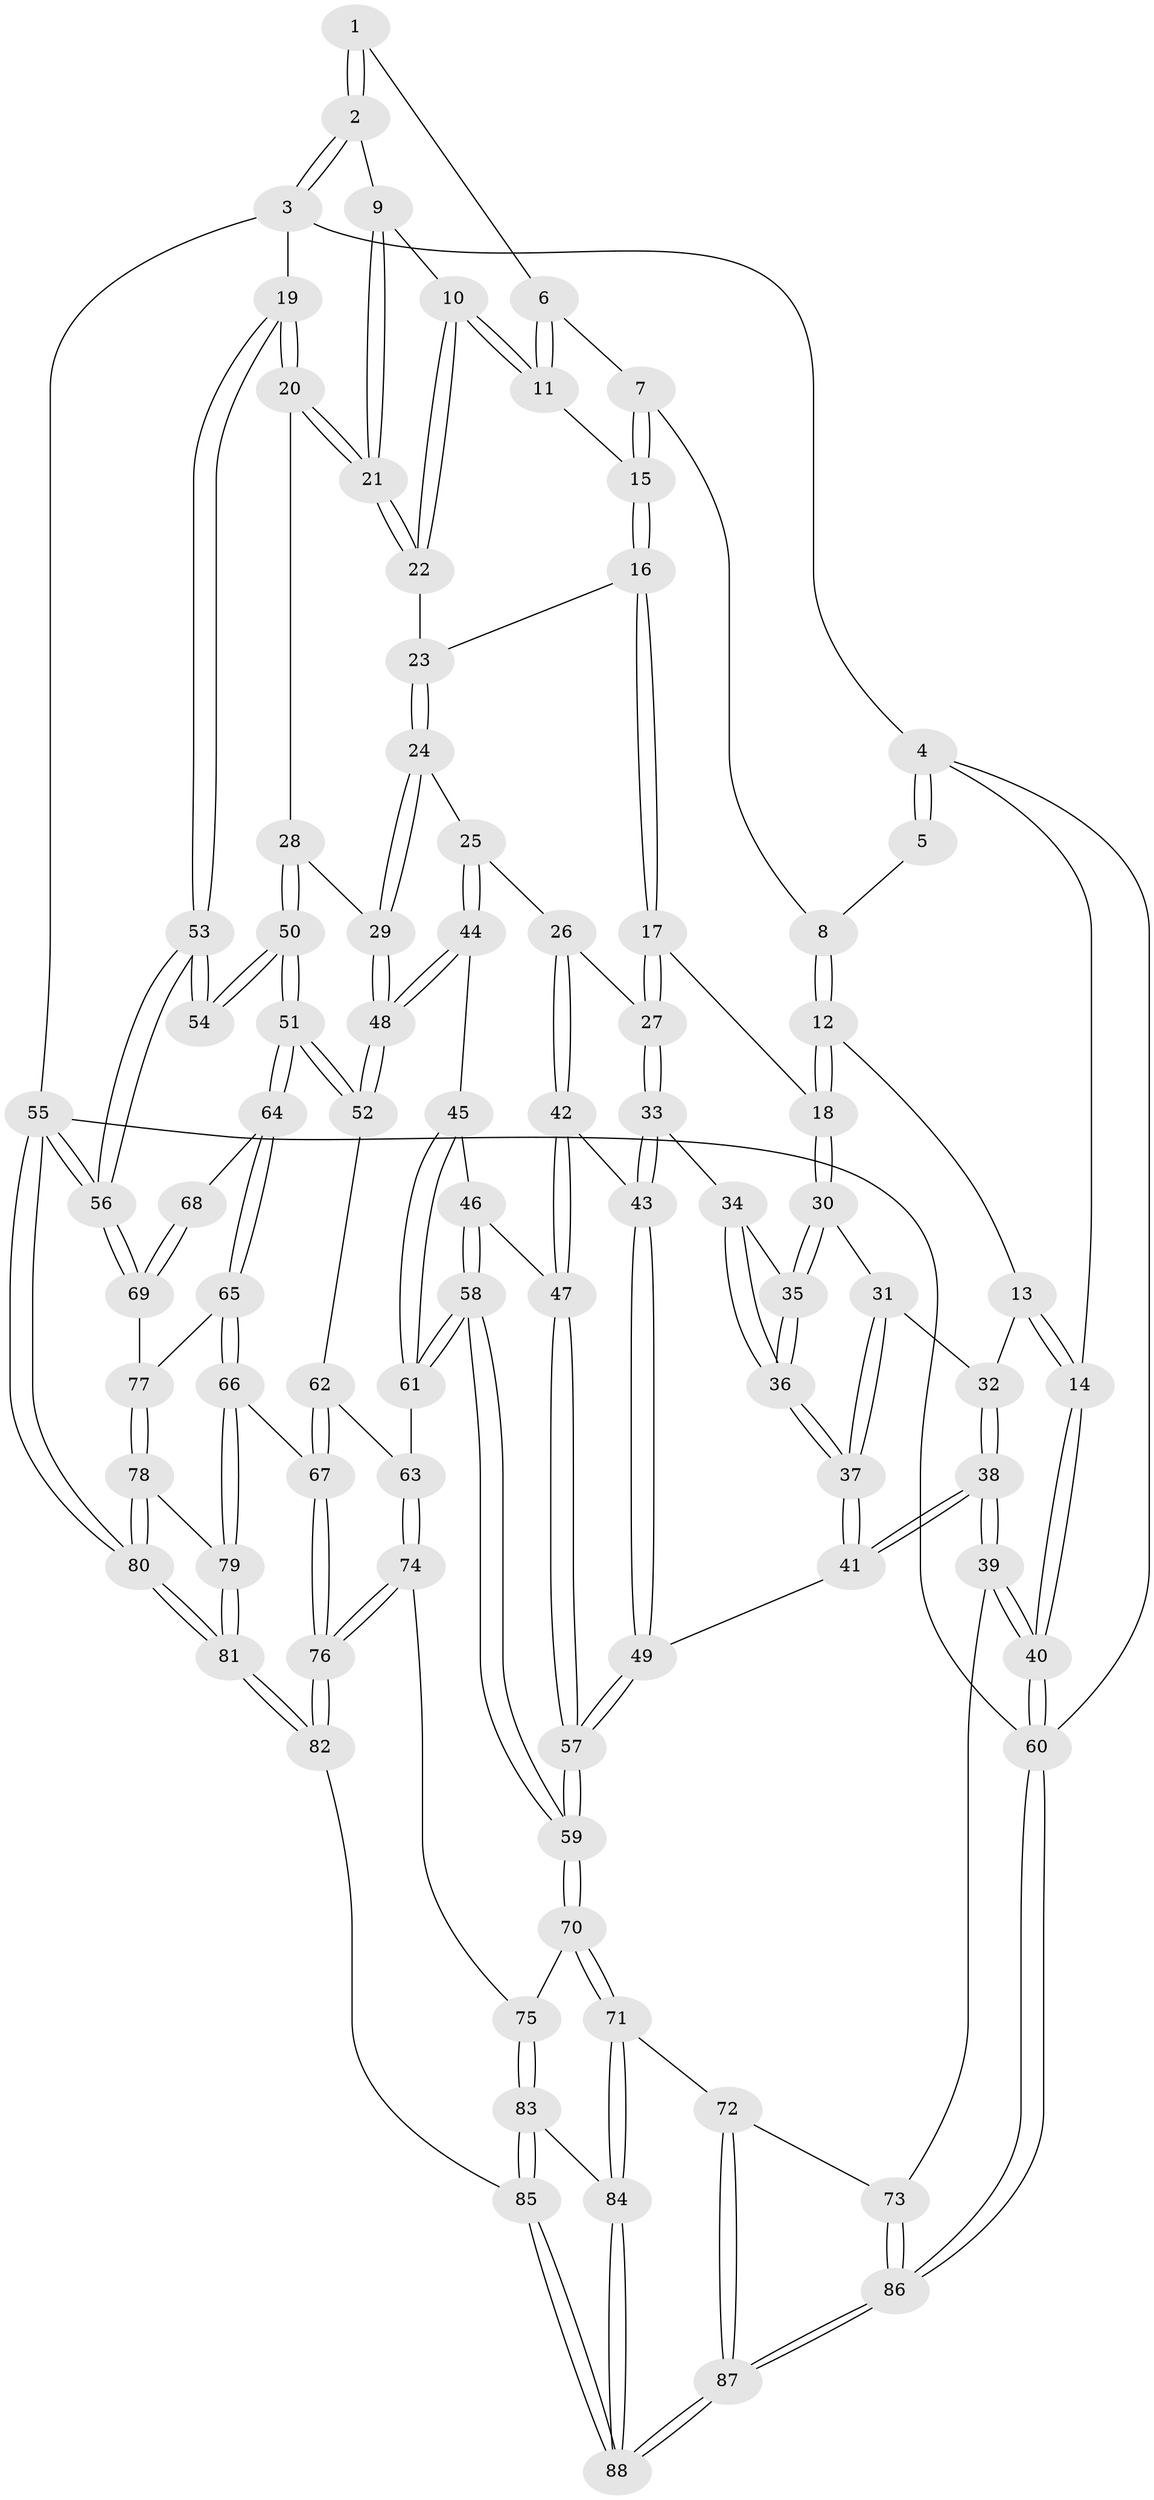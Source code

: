 // Generated by graph-tools (version 1.1) at 2025/11/02/27/25 16:11:52]
// undirected, 88 vertices, 217 edges
graph export_dot {
graph [start="1"]
  node [color=gray90,style=filled];
  1 [pos="+0.7119208161611452+0"];
  2 [pos="+0.9600122809871096+0"];
  3 [pos="+1+0"];
  4 [pos="+0+0"];
  5 [pos="+0.33553968012267216+0"];
  6 [pos="+0.5567523293149036+0.048004845406333665"];
  7 [pos="+0.3514988522636682+0.022245714789394303"];
  8 [pos="+0.33889225470278+0.0023862892829991725"];
  9 [pos="+0.6750571862813016+0.15189772679491328"];
  10 [pos="+0.5526469928757867+0.14682513726712257"];
  11 [pos="+0.5499574709714571+0.14258200716224748"];
  12 [pos="+0.08417724373060936+0.16374803353317055"];
  13 [pos="+0+0.09876982164515632"];
  14 [pos="+0+0"];
  15 [pos="+0.3817740424087027+0.13245124581434997"];
  16 [pos="+0.3580572073398174+0.1937670170081577"];
  17 [pos="+0.2571968923052805+0.2962826908773984"];
  18 [pos="+0.24175542683708737+0.2945267955048631"];
  19 [pos="+1+0.04874372954365627"];
  20 [pos="+0.7603034077093469+0.29996641690173126"];
  21 [pos="+0.7403637759650256+0.27569933261308155"];
  22 [pos="+0.5477320835848335+0.2098968213864939"];
  23 [pos="+0.522071521005531+0.27612831868018967"];
  24 [pos="+0.5285420376186564+0.3682684973656374"];
  25 [pos="+0.457622728223361+0.3997365414833568"];
  26 [pos="+0.45658566939073797+0.39968631347867595"];
  27 [pos="+0.3340756239399022+0.37121733731219325"];
  28 [pos="+0.7028450118248405+0.4040398030321834"];
  29 [pos="+0.6519158385002954+0.4123030184163524"];
  30 [pos="+0.18952829614975092+0.3714349218491411"];
  31 [pos="+0.14622539069287582+0.4023237061497337"];
  32 [pos="+0.08380418321383595+0.43769005605044387"];
  33 [pos="+0.31064032658752255+0.46259523235970695"];
  34 [pos="+0.2668251660863516+0.48321754873977285"];
  35 [pos="+0.20090602316664694+0.45683245651672655"];
  36 [pos="+0.19716898582725229+0.5358742317282933"];
  37 [pos="+0.17680801105308117+0.5824599095817827"];
  38 [pos="+0+0.6633745531898724"];
  39 [pos="+0+0.6768140007013783"];
  40 [pos="+0+0.6738057912284696"];
  41 [pos="+0.1574134178627008+0.6371801346860466"];
  42 [pos="+0.3658222967637969+0.5572623040109715"];
  43 [pos="+0.3219215621274851+0.5318829483012153"];
  44 [pos="+0.4804873819042203+0.596418252988746"];
  45 [pos="+0.4549063974267435+0.5998799279837455"];
  46 [pos="+0.407123398046329+0.5940624818727149"];
  47 [pos="+0.37702413348534425+0.5723115999749603"];
  48 [pos="+0.5565193070751921+0.6367304919588144"];
  49 [pos="+0.17249468471754414+0.6410192507164119"];
  50 [pos="+0.7251372992320949+0.4308299816701838"];
  51 [pos="+0.7527632522145598+0.6648252309386223"];
  52 [pos="+0.5620935091543983+0.6476682203730127"];
  53 [pos="+1+0.5300425803668498"];
  54 [pos="+1+0.5539972887784694"];
  55 [pos="+1+1"];
  56 [pos="+1+1"];
  57 [pos="+0.23267528054461545+0.6785964125957418"];
  58 [pos="+0.3020604974123897+0.7276294170896288"];
  59 [pos="+0.29393359539057684+0.7313624364227505"];
  60 [pos="+0+1"];
  61 [pos="+0.39365106045953796+0.7170989673367106"];
  62 [pos="+0.5569270023929762+0.6665071324547215"];
  63 [pos="+0.4722624008692893+0.744173918583689"];
  64 [pos="+0.776392332439468+0.6843266552873073"];
  65 [pos="+0.7739731073777453+0.7027030222572531"];
  66 [pos="+0.6979775746609763+0.83572918698669"];
  67 [pos="+0.6089701545070497+0.8258334500478807"];
  68 [pos="+0.9402403090366813+0.6347101377849353"];
  69 [pos="+0.9279935971054865+0.8349439497977963"];
  70 [pos="+0.3022742981565579+0.7985902429043982"];
  71 [pos="+0.10994268713945918+0.8751445998010374"];
  72 [pos="+0.09913925778961419+0.8726534715983698"];
  73 [pos="+0.0926703215871876+0.868788710591434"];
  74 [pos="+0.46058234408013365+0.817479078764554"];
  75 [pos="+0.3324035692767587+0.8480719626571287"];
  76 [pos="+0.5362574528497362+0.8863328405525267"];
  77 [pos="+0.8565066089993254+0.8274542876866955"];
  78 [pos="+0.8044346294792807+0.8960046741567944"];
  79 [pos="+0.7229161030794823+0.8850977224355818"];
  80 [pos="+1+1"];
  81 [pos="+0.6114530285455068+1"];
  82 [pos="+0.49057337608160384+1"];
  83 [pos="+0.33064725424646535+0.8880862380050769"];
  84 [pos="+0.19912265728807554+0.9393964696486322"];
  85 [pos="+0.4826044293365933+1"];
  86 [pos="+0+1"];
  87 [pos="+0.1492127603054351+1"];
  88 [pos="+0.2551451360938555+1"];
  1 -- 2;
  1 -- 2;
  1 -- 6;
  2 -- 3;
  2 -- 3;
  2 -- 9;
  3 -- 4;
  3 -- 19;
  3 -- 55;
  4 -- 5;
  4 -- 5;
  4 -- 14;
  4 -- 60;
  5 -- 8;
  6 -- 7;
  6 -- 11;
  6 -- 11;
  7 -- 8;
  7 -- 15;
  7 -- 15;
  8 -- 12;
  8 -- 12;
  9 -- 10;
  9 -- 21;
  9 -- 21;
  10 -- 11;
  10 -- 11;
  10 -- 22;
  10 -- 22;
  11 -- 15;
  12 -- 13;
  12 -- 18;
  12 -- 18;
  13 -- 14;
  13 -- 14;
  13 -- 32;
  14 -- 40;
  14 -- 40;
  15 -- 16;
  15 -- 16;
  16 -- 17;
  16 -- 17;
  16 -- 23;
  17 -- 18;
  17 -- 27;
  17 -- 27;
  18 -- 30;
  18 -- 30;
  19 -- 20;
  19 -- 20;
  19 -- 53;
  19 -- 53;
  20 -- 21;
  20 -- 21;
  20 -- 28;
  21 -- 22;
  21 -- 22;
  22 -- 23;
  23 -- 24;
  23 -- 24;
  24 -- 25;
  24 -- 29;
  24 -- 29;
  25 -- 26;
  25 -- 44;
  25 -- 44;
  26 -- 27;
  26 -- 42;
  26 -- 42;
  27 -- 33;
  27 -- 33;
  28 -- 29;
  28 -- 50;
  28 -- 50;
  29 -- 48;
  29 -- 48;
  30 -- 31;
  30 -- 35;
  30 -- 35;
  31 -- 32;
  31 -- 37;
  31 -- 37;
  32 -- 38;
  32 -- 38;
  33 -- 34;
  33 -- 43;
  33 -- 43;
  34 -- 35;
  34 -- 36;
  34 -- 36;
  35 -- 36;
  35 -- 36;
  36 -- 37;
  36 -- 37;
  37 -- 41;
  37 -- 41;
  38 -- 39;
  38 -- 39;
  38 -- 41;
  38 -- 41;
  39 -- 40;
  39 -- 40;
  39 -- 73;
  40 -- 60;
  40 -- 60;
  41 -- 49;
  42 -- 43;
  42 -- 47;
  42 -- 47;
  43 -- 49;
  43 -- 49;
  44 -- 45;
  44 -- 48;
  44 -- 48;
  45 -- 46;
  45 -- 61;
  45 -- 61;
  46 -- 47;
  46 -- 58;
  46 -- 58;
  47 -- 57;
  47 -- 57;
  48 -- 52;
  48 -- 52;
  49 -- 57;
  49 -- 57;
  50 -- 51;
  50 -- 51;
  50 -- 54;
  50 -- 54;
  51 -- 52;
  51 -- 52;
  51 -- 64;
  51 -- 64;
  52 -- 62;
  53 -- 54;
  53 -- 54;
  53 -- 56;
  53 -- 56;
  55 -- 56;
  55 -- 56;
  55 -- 80;
  55 -- 80;
  55 -- 60;
  56 -- 69;
  56 -- 69;
  57 -- 59;
  57 -- 59;
  58 -- 59;
  58 -- 59;
  58 -- 61;
  58 -- 61;
  59 -- 70;
  59 -- 70;
  60 -- 86;
  60 -- 86;
  61 -- 63;
  62 -- 63;
  62 -- 67;
  62 -- 67;
  63 -- 74;
  63 -- 74;
  64 -- 65;
  64 -- 65;
  64 -- 68;
  65 -- 66;
  65 -- 66;
  65 -- 77;
  66 -- 67;
  66 -- 79;
  66 -- 79;
  67 -- 76;
  67 -- 76;
  68 -- 69;
  68 -- 69;
  69 -- 77;
  70 -- 71;
  70 -- 71;
  70 -- 75;
  71 -- 72;
  71 -- 84;
  71 -- 84;
  72 -- 73;
  72 -- 87;
  72 -- 87;
  73 -- 86;
  73 -- 86;
  74 -- 75;
  74 -- 76;
  74 -- 76;
  75 -- 83;
  75 -- 83;
  76 -- 82;
  76 -- 82;
  77 -- 78;
  77 -- 78;
  78 -- 79;
  78 -- 80;
  78 -- 80;
  79 -- 81;
  79 -- 81;
  80 -- 81;
  80 -- 81;
  81 -- 82;
  81 -- 82;
  82 -- 85;
  83 -- 84;
  83 -- 85;
  83 -- 85;
  84 -- 88;
  84 -- 88;
  85 -- 88;
  85 -- 88;
  86 -- 87;
  86 -- 87;
  87 -- 88;
  87 -- 88;
}
